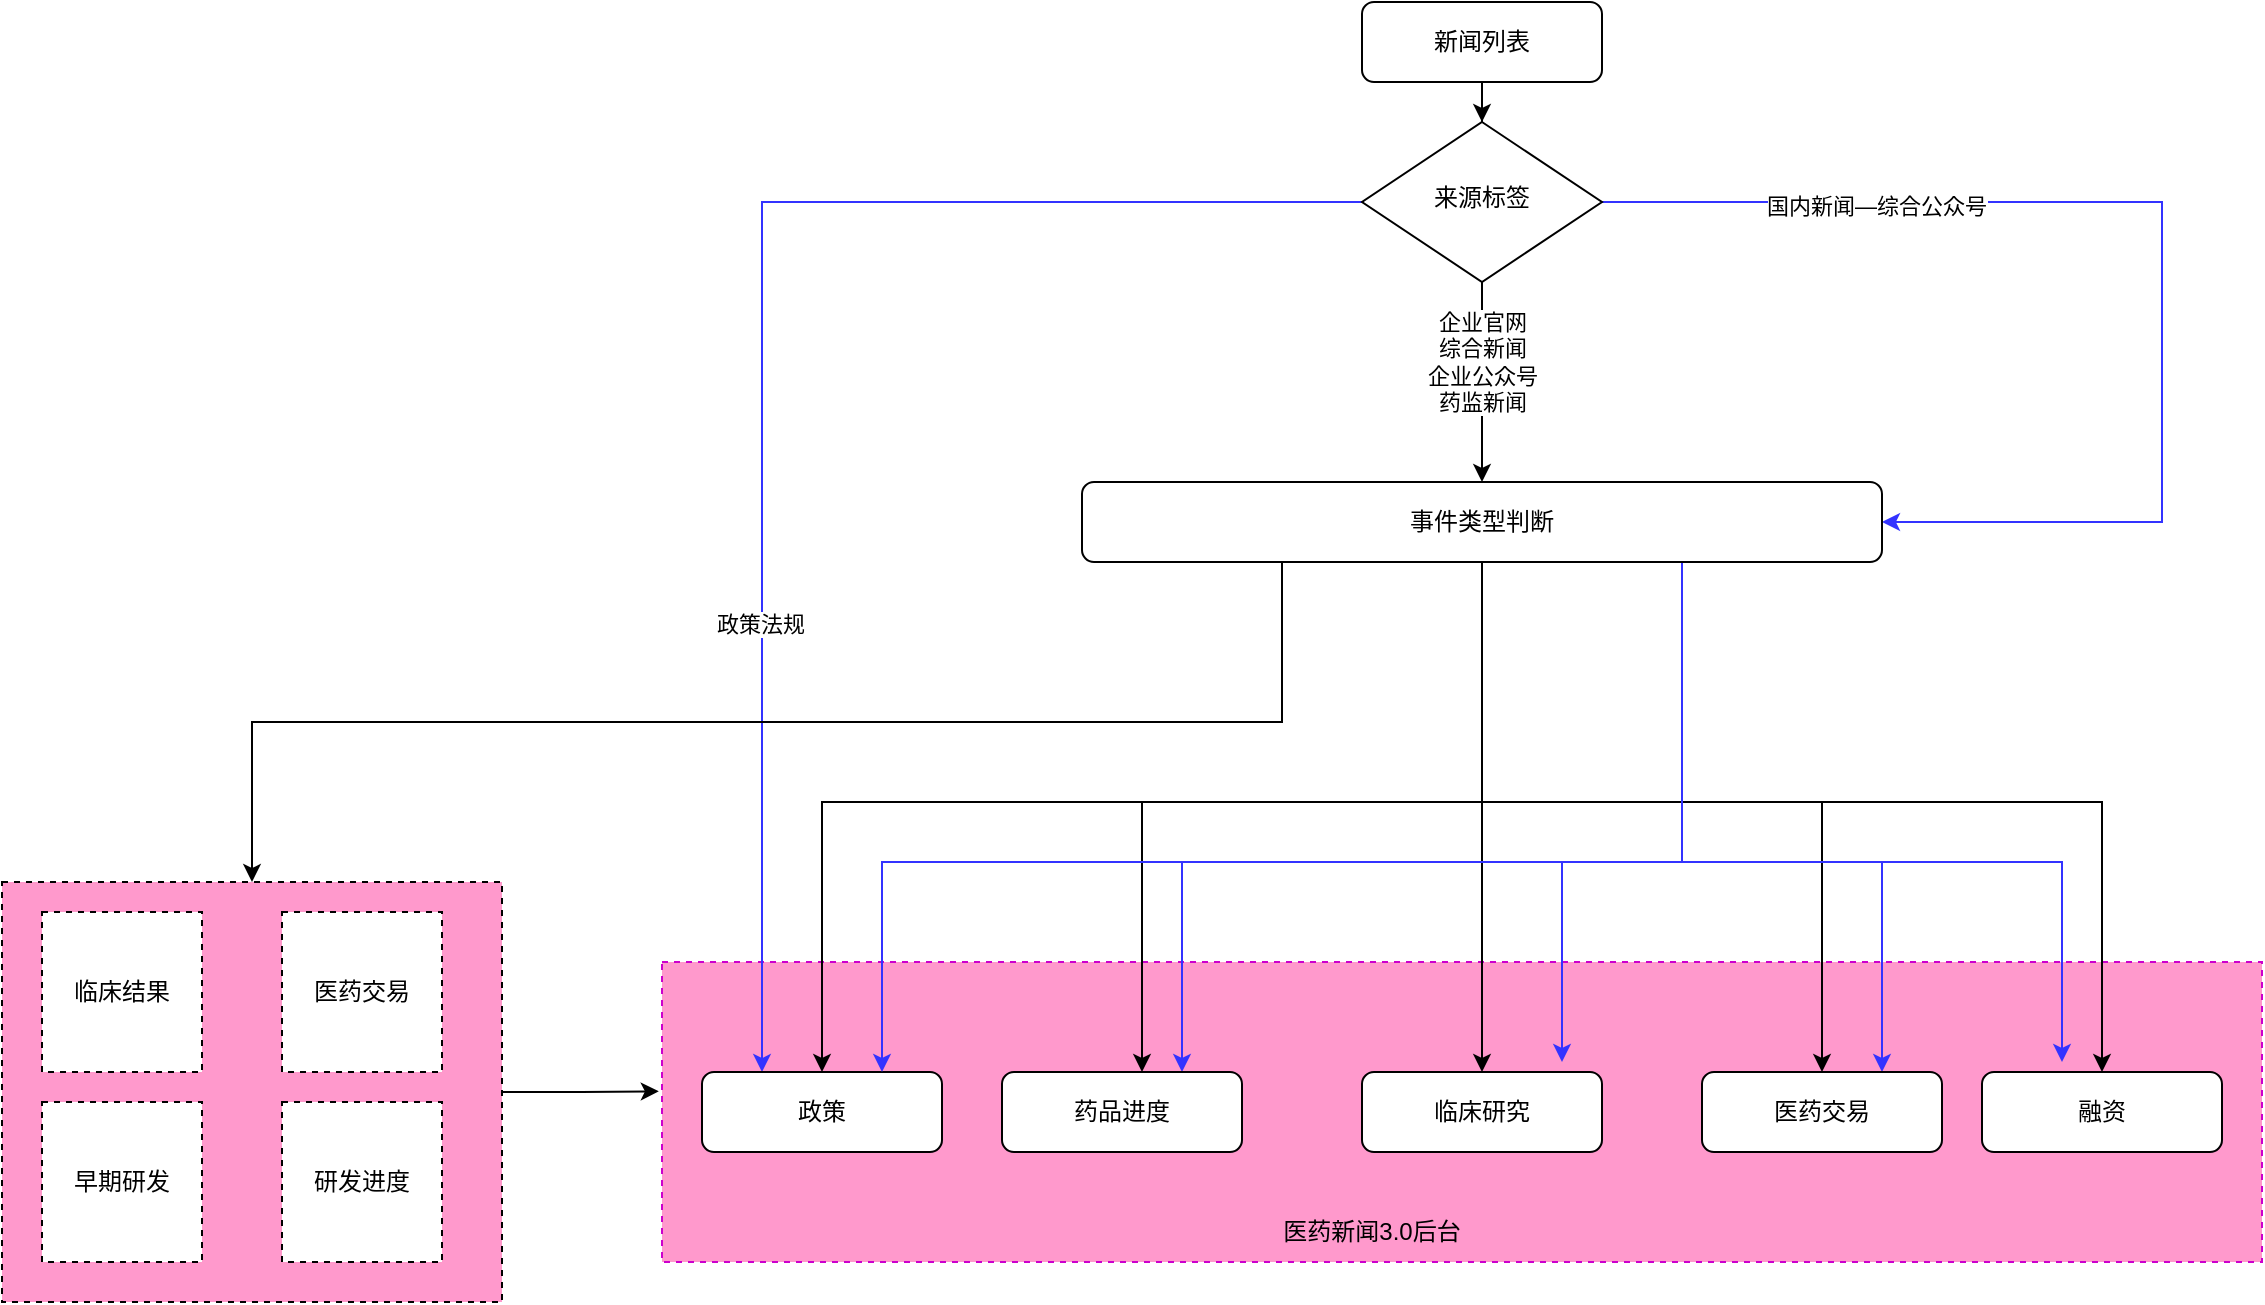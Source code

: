 <mxfile version="20.3.0" type="github">
  <diagram id="C5RBs43oDa-KdzZeNtuy" name="Page-1">
    <mxGraphModel dx="1550" dy="835" grid="1" gridSize="10" guides="1" tooltips="1" connect="1" arrows="1" fold="1" page="1" pageScale="1" pageWidth="2339" pageHeight="3300" math="0" shadow="0">
      <root>
        <mxCell id="WIyWlLk6GJQsqaUBKTNV-0" />
        <mxCell id="WIyWlLk6GJQsqaUBKTNV-1" parent="WIyWlLk6GJQsqaUBKTNV-0" />
        <mxCell id="cD4GXUTNLBcgPJSdkv96-43" style="edgeStyle=orthogonalEdgeStyle;rounded=0;orthogonalLoop=1;jettySize=auto;html=1;exitX=1;exitY=0.5;exitDx=0;exitDy=0;entryX=-0.002;entryY=0.431;entryDx=0;entryDy=0;entryPerimeter=0;strokeColor=#000000;" edge="1" parent="WIyWlLk6GJQsqaUBKTNV-1" source="cD4GXUTNLBcgPJSdkv96-42" target="cD4GXUTNLBcgPJSdkv96-9">
          <mxGeometry relative="1" as="geometry" />
        </mxCell>
        <mxCell id="cD4GXUTNLBcgPJSdkv96-42" value="" style="rounded=0;whiteSpace=wrap;html=1;dashed=1;fillColor=#FF99CC;" vertex="1" parent="WIyWlLk6GJQsqaUBKTNV-1">
          <mxGeometry x="60" y="700" width="250" height="210" as="geometry" />
        </mxCell>
        <mxCell id="cD4GXUTNLBcgPJSdkv96-9" value="" style="rounded=0;whiteSpace=wrap;html=1;strokeColor=#CC00CC;dashed=1;fillColor=#FF99CC;" vertex="1" parent="WIyWlLk6GJQsqaUBKTNV-1">
          <mxGeometry x="390" y="740" width="800" height="150" as="geometry" />
        </mxCell>
        <mxCell id="cD4GXUTNLBcgPJSdkv96-26" style="edgeStyle=orthogonalEdgeStyle;rounded=0;orthogonalLoop=1;jettySize=auto;html=1;entryX=0.5;entryY=0;entryDx=0;entryDy=0;" edge="1" parent="WIyWlLk6GJQsqaUBKTNV-1" source="WIyWlLk6GJQsqaUBKTNV-3" target="WIyWlLk6GJQsqaUBKTNV-6">
          <mxGeometry relative="1" as="geometry" />
        </mxCell>
        <mxCell id="WIyWlLk6GJQsqaUBKTNV-3" value="新闻列表" style="rounded=1;whiteSpace=wrap;html=1;fontSize=12;glass=0;strokeWidth=1;shadow=0;" parent="WIyWlLk6GJQsqaUBKTNV-1" vertex="1">
          <mxGeometry x="740" y="260" width="120" height="40" as="geometry" />
        </mxCell>
        <mxCell id="cD4GXUTNLBcgPJSdkv96-1" style="edgeStyle=orthogonalEdgeStyle;rounded=0;orthogonalLoop=1;jettySize=auto;html=1;strokeColor=#3333FF;" edge="1" parent="WIyWlLk6GJQsqaUBKTNV-1" source="WIyWlLk6GJQsqaUBKTNV-6" target="WIyWlLk6GJQsqaUBKTNV-7">
          <mxGeometry relative="1" as="geometry">
            <Array as="points">
              <mxPoint x="440" y="360" />
            </Array>
          </mxGeometry>
        </mxCell>
        <mxCell id="cD4GXUTNLBcgPJSdkv96-2" value="政策法规" style="edgeLabel;html=1;align=center;verticalAlign=middle;resizable=0;points=[];" vertex="1" connectable="0" parent="cD4GXUTNLBcgPJSdkv96-1">
          <mxGeometry x="0.169" y="-1" relative="1" as="geometry">
            <mxPoint y="81" as="offset" />
          </mxGeometry>
        </mxCell>
        <mxCell id="cD4GXUTNLBcgPJSdkv96-16" value="" style="edgeStyle=orthogonalEdgeStyle;rounded=0;orthogonalLoop=1;jettySize=auto;html=1;" edge="1" parent="WIyWlLk6GJQsqaUBKTNV-1" source="WIyWlLk6GJQsqaUBKTNV-6" target="cD4GXUTNLBcgPJSdkv96-5">
          <mxGeometry relative="1" as="geometry" />
        </mxCell>
        <mxCell id="cD4GXUTNLBcgPJSdkv96-28" value="企业官网&lt;br&gt;综合新闻&lt;br&gt;企业公众号&lt;br&gt;药监新闻" style="edgeLabel;html=1;align=center;verticalAlign=middle;resizable=0;points=[];" vertex="1" connectable="0" parent="cD4GXUTNLBcgPJSdkv96-16">
          <mxGeometry x="0.101" y="-3" relative="1" as="geometry">
            <mxPoint x="3" y="-15" as="offset" />
          </mxGeometry>
        </mxCell>
        <mxCell id="cD4GXUTNLBcgPJSdkv96-29" style="edgeStyle=orthogonalEdgeStyle;rounded=0;orthogonalLoop=1;jettySize=auto;html=1;exitX=1;exitY=0.5;exitDx=0;exitDy=0;entryX=1;entryY=0.5;entryDx=0;entryDy=0;strokeColor=#3333FF;" edge="1" parent="WIyWlLk6GJQsqaUBKTNV-1" source="WIyWlLk6GJQsqaUBKTNV-6" target="cD4GXUTNLBcgPJSdkv96-5">
          <mxGeometry relative="1" as="geometry">
            <Array as="points">
              <mxPoint x="1140" y="360" />
              <mxPoint x="1140" y="520" />
            </Array>
          </mxGeometry>
        </mxCell>
        <mxCell id="cD4GXUTNLBcgPJSdkv96-30" value="国内新闻—综合公众号" style="edgeLabel;html=1;align=center;verticalAlign=middle;resizable=0;points=[];" vertex="1" connectable="0" parent="cD4GXUTNLBcgPJSdkv96-29">
          <mxGeometry x="-0.528" y="-2" relative="1" as="geometry">
            <mxPoint as="offset" />
          </mxGeometry>
        </mxCell>
        <mxCell id="WIyWlLk6GJQsqaUBKTNV-6" value="来源标签" style="rhombus;whiteSpace=wrap;html=1;shadow=0;fontFamily=Helvetica;fontSize=12;align=center;strokeWidth=1;spacing=6;spacingTop=-4;" parent="WIyWlLk6GJQsqaUBKTNV-1" vertex="1">
          <mxGeometry x="740" y="320" width="120" height="80" as="geometry" />
        </mxCell>
        <mxCell id="WIyWlLk6GJQsqaUBKTNV-7" value="政策" style="rounded=1;whiteSpace=wrap;html=1;fontSize=12;glass=0;strokeWidth=1;shadow=0;" parent="WIyWlLk6GJQsqaUBKTNV-1" vertex="1">
          <mxGeometry x="410" y="795" width="120" height="40" as="geometry" />
        </mxCell>
        <mxCell id="cD4GXUTNLBcgPJSdkv96-17" style="edgeStyle=orthogonalEdgeStyle;rounded=0;orthogonalLoop=1;jettySize=auto;html=1;entryX=0.5;entryY=0;entryDx=0;entryDy=0;" edge="1" parent="WIyWlLk6GJQsqaUBKTNV-1" source="cD4GXUTNLBcgPJSdkv96-5" target="WIyWlLk6GJQsqaUBKTNV-7">
          <mxGeometry relative="1" as="geometry">
            <Array as="points">
              <mxPoint x="800" y="660" />
              <mxPoint x="470" y="660" />
            </Array>
          </mxGeometry>
        </mxCell>
        <mxCell id="cD4GXUTNLBcgPJSdkv96-18" style="edgeStyle=orthogonalEdgeStyle;rounded=0;orthogonalLoop=1;jettySize=auto;html=1;" edge="1" parent="WIyWlLk6GJQsqaUBKTNV-1" source="cD4GXUTNLBcgPJSdkv96-5" target="cD4GXUTNLBcgPJSdkv96-7">
          <mxGeometry relative="1" as="geometry">
            <Array as="points">
              <mxPoint x="800" y="660" />
              <mxPoint x="630" y="660" />
            </Array>
          </mxGeometry>
        </mxCell>
        <mxCell id="cD4GXUTNLBcgPJSdkv96-19" style="edgeStyle=orthogonalEdgeStyle;rounded=0;orthogonalLoop=1;jettySize=auto;html=1;" edge="1" parent="WIyWlLk6GJQsqaUBKTNV-1" source="cD4GXUTNLBcgPJSdkv96-5" target="cD4GXUTNLBcgPJSdkv96-8">
          <mxGeometry relative="1" as="geometry" />
        </mxCell>
        <mxCell id="cD4GXUTNLBcgPJSdkv96-24" style="edgeStyle=orthogonalEdgeStyle;rounded=0;orthogonalLoop=1;jettySize=auto;html=1;" edge="1" parent="WIyWlLk6GJQsqaUBKTNV-1" source="cD4GXUTNLBcgPJSdkv96-5" target="cD4GXUTNLBcgPJSdkv96-20">
          <mxGeometry relative="1" as="geometry">
            <Array as="points">
              <mxPoint x="800" y="660" />
              <mxPoint x="970" y="660" />
            </Array>
          </mxGeometry>
        </mxCell>
        <mxCell id="cD4GXUTNLBcgPJSdkv96-25" style="edgeStyle=orthogonalEdgeStyle;rounded=0;orthogonalLoop=1;jettySize=auto;html=1;" edge="1" parent="WIyWlLk6GJQsqaUBKTNV-1" source="cD4GXUTNLBcgPJSdkv96-5" target="cD4GXUTNLBcgPJSdkv96-22">
          <mxGeometry relative="1" as="geometry">
            <Array as="points">
              <mxPoint x="800" y="660" />
              <mxPoint x="1110" y="660" />
            </Array>
          </mxGeometry>
        </mxCell>
        <mxCell id="cD4GXUTNLBcgPJSdkv96-31" style="edgeStyle=orthogonalEdgeStyle;rounded=0;orthogonalLoop=1;jettySize=auto;html=1;exitX=0.75;exitY=1;exitDx=0;exitDy=0;entryX=0.75;entryY=0;entryDx=0;entryDy=0;strokeColor=#3333FF;" edge="1" parent="WIyWlLk6GJQsqaUBKTNV-1" source="cD4GXUTNLBcgPJSdkv96-5" target="WIyWlLk6GJQsqaUBKTNV-7">
          <mxGeometry relative="1" as="geometry">
            <Array as="points">
              <mxPoint x="900" y="690" />
              <mxPoint x="500" y="690" />
            </Array>
          </mxGeometry>
        </mxCell>
        <mxCell id="cD4GXUTNLBcgPJSdkv96-32" style="edgeStyle=orthogonalEdgeStyle;rounded=0;orthogonalLoop=1;jettySize=auto;html=1;exitX=0.75;exitY=1;exitDx=0;exitDy=0;entryX=0.75;entryY=0;entryDx=0;entryDy=0;strokeColor=#3333FF;" edge="1" parent="WIyWlLk6GJQsqaUBKTNV-1" source="cD4GXUTNLBcgPJSdkv96-5" target="cD4GXUTNLBcgPJSdkv96-7">
          <mxGeometry relative="1" as="geometry">
            <Array as="points">
              <mxPoint x="900" y="690" />
              <mxPoint x="650" y="690" />
            </Array>
          </mxGeometry>
        </mxCell>
        <mxCell id="cD4GXUTNLBcgPJSdkv96-33" style="edgeStyle=orthogonalEdgeStyle;rounded=0;orthogonalLoop=1;jettySize=auto;html=1;exitX=0.75;exitY=1;exitDx=0;exitDy=0;strokeColor=#3333FF;" edge="1" parent="WIyWlLk6GJQsqaUBKTNV-1" source="cD4GXUTNLBcgPJSdkv96-5">
          <mxGeometry relative="1" as="geometry">
            <mxPoint x="840" y="790" as="targetPoint" />
            <Array as="points">
              <mxPoint x="900" y="690" />
              <mxPoint x="840" y="690" />
            </Array>
          </mxGeometry>
        </mxCell>
        <mxCell id="cD4GXUTNLBcgPJSdkv96-34" style="edgeStyle=orthogonalEdgeStyle;rounded=0;orthogonalLoop=1;jettySize=auto;html=1;exitX=0.75;exitY=1;exitDx=0;exitDy=0;entryX=0.75;entryY=0;entryDx=0;entryDy=0;strokeColor=#3333FF;" edge="1" parent="WIyWlLk6GJQsqaUBKTNV-1" source="cD4GXUTNLBcgPJSdkv96-5" target="cD4GXUTNLBcgPJSdkv96-20">
          <mxGeometry relative="1" as="geometry">
            <Array as="points">
              <mxPoint x="900" y="690" />
              <mxPoint x="1000" y="690" />
            </Array>
          </mxGeometry>
        </mxCell>
        <mxCell id="cD4GXUTNLBcgPJSdkv96-35" style="edgeStyle=orthogonalEdgeStyle;rounded=0;orthogonalLoop=1;jettySize=auto;html=1;exitX=0.75;exitY=1;exitDx=0;exitDy=0;strokeColor=#3333FF;" edge="1" parent="WIyWlLk6GJQsqaUBKTNV-1" source="cD4GXUTNLBcgPJSdkv96-5">
          <mxGeometry relative="1" as="geometry">
            <mxPoint x="1090" y="790" as="targetPoint" />
            <Array as="points">
              <mxPoint x="900" y="690" />
              <mxPoint x="1090" y="690" />
            </Array>
          </mxGeometry>
        </mxCell>
        <mxCell id="cD4GXUTNLBcgPJSdkv96-37" style="edgeStyle=orthogonalEdgeStyle;rounded=0;orthogonalLoop=1;jettySize=auto;html=1;exitX=0.25;exitY=1;exitDx=0;exitDy=0;strokeColor=#000000;entryX=0.5;entryY=0;entryDx=0;entryDy=0;" edge="1" parent="WIyWlLk6GJQsqaUBKTNV-1" source="cD4GXUTNLBcgPJSdkv96-5" target="cD4GXUTNLBcgPJSdkv96-42">
          <mxGeometry relative="1" as="geometry">
            <mxPoint x="160" y="670" as="targetPoint" />
          </mxGeometry>
        </mxCell>
        <mxCell id="cD4GXUTNLBcgPJSdkv96-5" value="事件类型判断" style="rounded=1;whiteSpace=wrap;html=1;" vertex="1" parent="WIyWlLk6GJQsqaUBKTNV-1">
          <mxGeometry x="600" y="500" width="400" height="40" as="geometry" />
        </mxCell>
        <mxCell id="cD4GXUTNLBcgPJSdkv96-7" value="药品进度" style="rounded=1;whiteSpace=wrap;html=1;fontSize=12;glass=0;strokeWidth=1;shadow=0;" vertex="1" parent="WIyWlLk6GJQsqaUBKTNV-1">
          <mxGeometry x="560" y="795" width="120" height="40" as="geometry" />
        </mxCell>
        <mxCell id="cD4GXUTNLBcgPJSdkv96-8" value="临床研究" style="rounded=1;whiteSpace=wrap;html=1;fontSize=12;glass=0;strokeWidth=1;shadow=0;" vertex="1" parent="WIyWlLk6GJQsqaUBKTNV-1">
          <mxGeometry x="740" y="795" width="120" height="40" as="geometry" />
        </mxCell>
        <mxCell id="cD4GXUTNLBcgPJSdkv96-10" value="医药新闻3.0后台" style="text;html=1;strokeColor=none;fillColor=none;align=center;verticalAlign=middle;whiteSpace=wrap;rounded=0;" vertex="1" parent="WIyWlLk6GJQsqaUBKTNV-1">
          <mxGeometry x="690" y="860" width="110" height="30" as="geometry" />
        </mxCell>
        <mxCell id="cD4GXUTNLBcgPJSdkv96-20" value="医药交易" style="rounded=1;whiteSpace=wrap;html=1;fontSize=12;glass=0;strokeWidth=1;shadow=0;" vertex="1" parent="WIyWlLk6GJQsqaUBKTNV-1">
          <mxGeometry x="910" y="795" width="120" height="40" as="geometry" />
        </mxCell>
        <mxCell id="cD4GXUTNLBcgPJSdkv96-22" value="融资" style="rounded=1;whiteSpace=wrap;html=1;fontSize=12;glass=0;strokeWidth=1;shadow=0;" vertex="1" parent="WIyWlLk6GJQsqaUBKTNV-1">
          <mxGeometry x="1050" y="795" width="120" height="40" as="geometry" />
        </mxCell>
        <mxCell id="cD4GXUTNLBcgPJSdkv96-38" value="临床结果" style="whiteSpace=wrap;html=1;aspect=fixed;dashed=1;" vertex="1" parent="WIyWlLk6GJQsqaUBKTNV-1">
          <mxGeometry x="80" y="715" width="80" height="80" as="geometry" />
        </mxCell>
        <mxCell id="cD4GXUTNLBcgPJSdkv96-39" value="医药交易" style="whiteSpace=wrap;html=1;aspect=fixed;dashed=1;" vertex="1" parent="WIyWlLk6GJQsqaUBKTNV-1">
          <mxGeometry x="200" y="715" width="80" height="80" as="geometry" />
        </mxCell>
        <mxCell id="cD4GXUTNLBcgPJSdkv96-40" value="早期研发" style="whiteSpace=wrap;html=1;aspect=fixed;dashed=1;" vertex="1" parent="WIyWlLk6GJQsqaUBKTNV-1">
          <mxGeometry x="80" y="810" width="80" height="80" as="geometry" />
        </mxCell>
        <mxCell id="cD4GXUTNLBcgPJSdkv96-41" value="研发进度" style="whiteSpace=wrap;html=1;aspect=fixed;dashed=1;" vertex="1" parent="WIyWlLk6GJQsqaUBKTNV-1">
          <mxGeometry x="200" y="810" width="80" height="80" as="geometry" />
        </mxCell>
      </root>
    </mxGraphModel>
  </diagram>
</mxfile>
